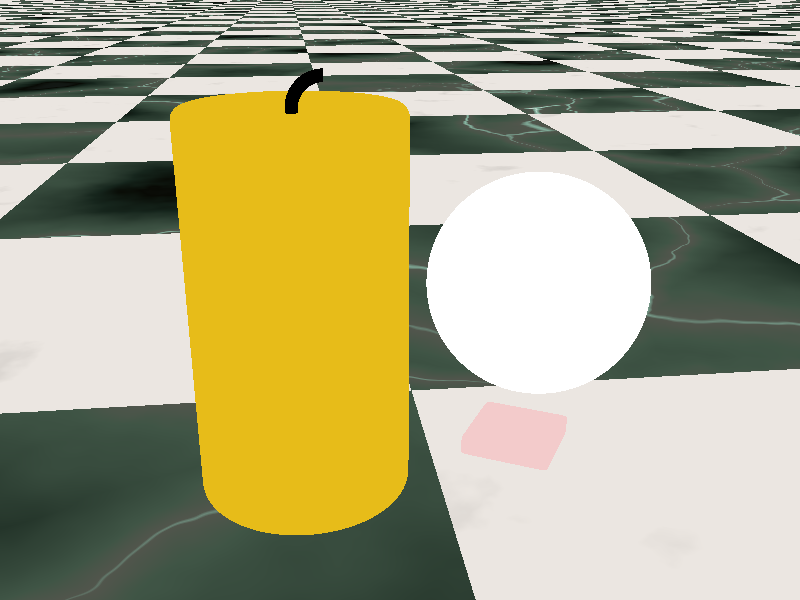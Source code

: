 // This work is licensed under the Creative Commons Attribution 3.0 Unported License.
// To view a copy of this license, visit http://creativecommons.org/licenses/by/3.0/
// or send a letter to Creative Commons, 444 Castro Street, Suite 900, Mountain View,
// California, 94041, USA.

// Persistence of Vision Ray Tracer Scene Description File
// File: subsurface.pov
// Vers: 3.7
// Desc: Subsurface Scattering Demo - Candle on a Checkered Plane
// Date: 2011-02-25
// Auth: Christoph Lipka
//
// Recommended settings:
//  +W640 +H480 +A0.3
// Rendering time:
//  ~4 min on a 2.3GHz AMD Phenom X4 9650 QuadCore

#version 3.7;

#include "colors.inc"

global_settings {
  assumed_gamma 1.0
  mm_per_unit 40
  subsurface { samples 400, 40 }
  ambient_light 0.3
}

// ----------------------------------------

camera {
  location  <0.0, 2.5, -4.0>
  angle 50 // direction 1.5*z
  right     x*image_width/image_height
  look_at   <0.5, 1.0,  0.0>
}

sky_sphere {
  pigment {
    gradient y
    color_map {
      [0.0 rgb <0.6,0.7,1.0>]
      [0.7 rgb <0.0,0.1,0.8>]
    }
  }
}

light_source {
  <-30, 30, -30>
  color rgb <1,1,1>
}

// ----------------------------------------

// a checkered white/"black" marble plane
plane {
  y, -0.01
  texture {
    checker
    texture {
      // marble parameters derived from Jensen et al. "A Practical Model for Subsurface Light Transport", Siggraph 2001
      pigment {
      crackle
      turbulence 0.7
        color_map {
          [0.5 color rgb <0.83,0.79,0.75>*1.0]
          [0.9 color rgb <0.83,0.79,0.75>*0.8]
          [1.0 color rgb <1.00,0.75,0.70>*0.5]
        }
        scale 0.3
      }
      normal { 
	    agate 0.085 
	    turbulence 2
	  }      
      finish{
        diffuse 0.8
        specular 0.6
        reflection { 0.2 fresnel }
        conserve_energy
        subsurface { translucency <0.4562, 0.3811,0.3325> }
      }
    }
    texture {
    pigment{ crackle turbulence 0.25
             form <-1,1,0.05>
             color_map { [0.00 color rgb<1,1,1>]
                         [0.025 color rgb<0.252,0.482,0.372>]
                         [0.05 color rgb<0.082,0.092,0.072>]
                         [0.15 color rgb<0.05,0.09,0.06>]
                         [0.52 color rgb<0.008,0.019,0.012>]  
                         [0.65 color rgb<0.0025,0.0029,0.0014>]                     
                         [0.75 color rgb<0.0060,0.0084,0.0065>]
                         [1.00 color rgb<0.008,0.012,0.012>]
                       }
    	}
      normal { 
	    agate 0.085 
	    turbulence 2
	  }        
      finish{
        diffuse 0.8
        specular 0.6
        reflection { 0.2 fresnel }
        conserve_energy
        subsurface { translucency <0.4562, 0.3811,0.3325> }
      }
    }
    scale 4
    translate <0.7,0,1>
  }
  interior { ior 1.5 }
}

// the classic chrome sphere
sphere { <1.5,0.7,1>, 0.7
  pigment { color rgb 1 }
  finish {
    ambient 0 diffuse 0
    specular 0.7  roughness 0.01
    conserve_energy
    reflection { 0.7 metallic }
  }
}

// a candle...
blob {
  threshold 0.5
  cylinder { <0.0, 0.0,  0.0>,
             <0.0, 2.0,  0.0>,  1.0,   1.0 } // candle "body"
  sphere   { <0.0, 2.5,  0.0>,  0.8,  -2.0 } // (used to shape the candle top)
  sphere   { <0.0,-0.52, 0.0>,  0.8,  -2.0 } // (used to shape the candle bottom)
  sphere   { <0.0, 2.0, -0.5>,  0.1,  -0.2 } // the "notch" where wax runs over
  cylinder { <0.0, 1.88,-0.52>,
             <0.0, 1.5, -0.52>, 0.05,  0.2 } // a streak of wax running over
  sphere   { <0.0, 1.5, -0.55>, 0.07,  0.2 } // a drop of of wax running over
  texture {
    // bees' wax
    pigment { color rgb <0.8,0.50,0.01> }
    finish{
      diffuse 0.6 specular 0.6 roughness 0.1
      subsurface { translucency <5,3,1>*0.5 }
    }
  }
  interior { ior 1.45 }
  rotate -y*45
}

// ... and the wick
intersection {
  box { <-1,-1,-1>, <0,1,1> }
  torus { 0.15, 0.03 }
  rotate x*90
  translate <0.15, 1.95, 0.0>
  pigment { color rgb 0 }
  finish { ambient 0 diffuse 1 specular 0 }
  no_shadow
}

// a classic-textured slab for comparison
superellipsoid {
  <0.1,0.1>
  texture {
    pigment { color rgb <0.9,0.6,0.6> }
    finish{
      diffuse 1.0
      specular 0.6
      reflection { 0.2 fresnel }
      conserve_energy
    }
  }
  interior { ior 1.45 }
  scale <0.25,0.05,0.25>
  rotate y*30
  translate <1.2,0.05,0.25>
}

